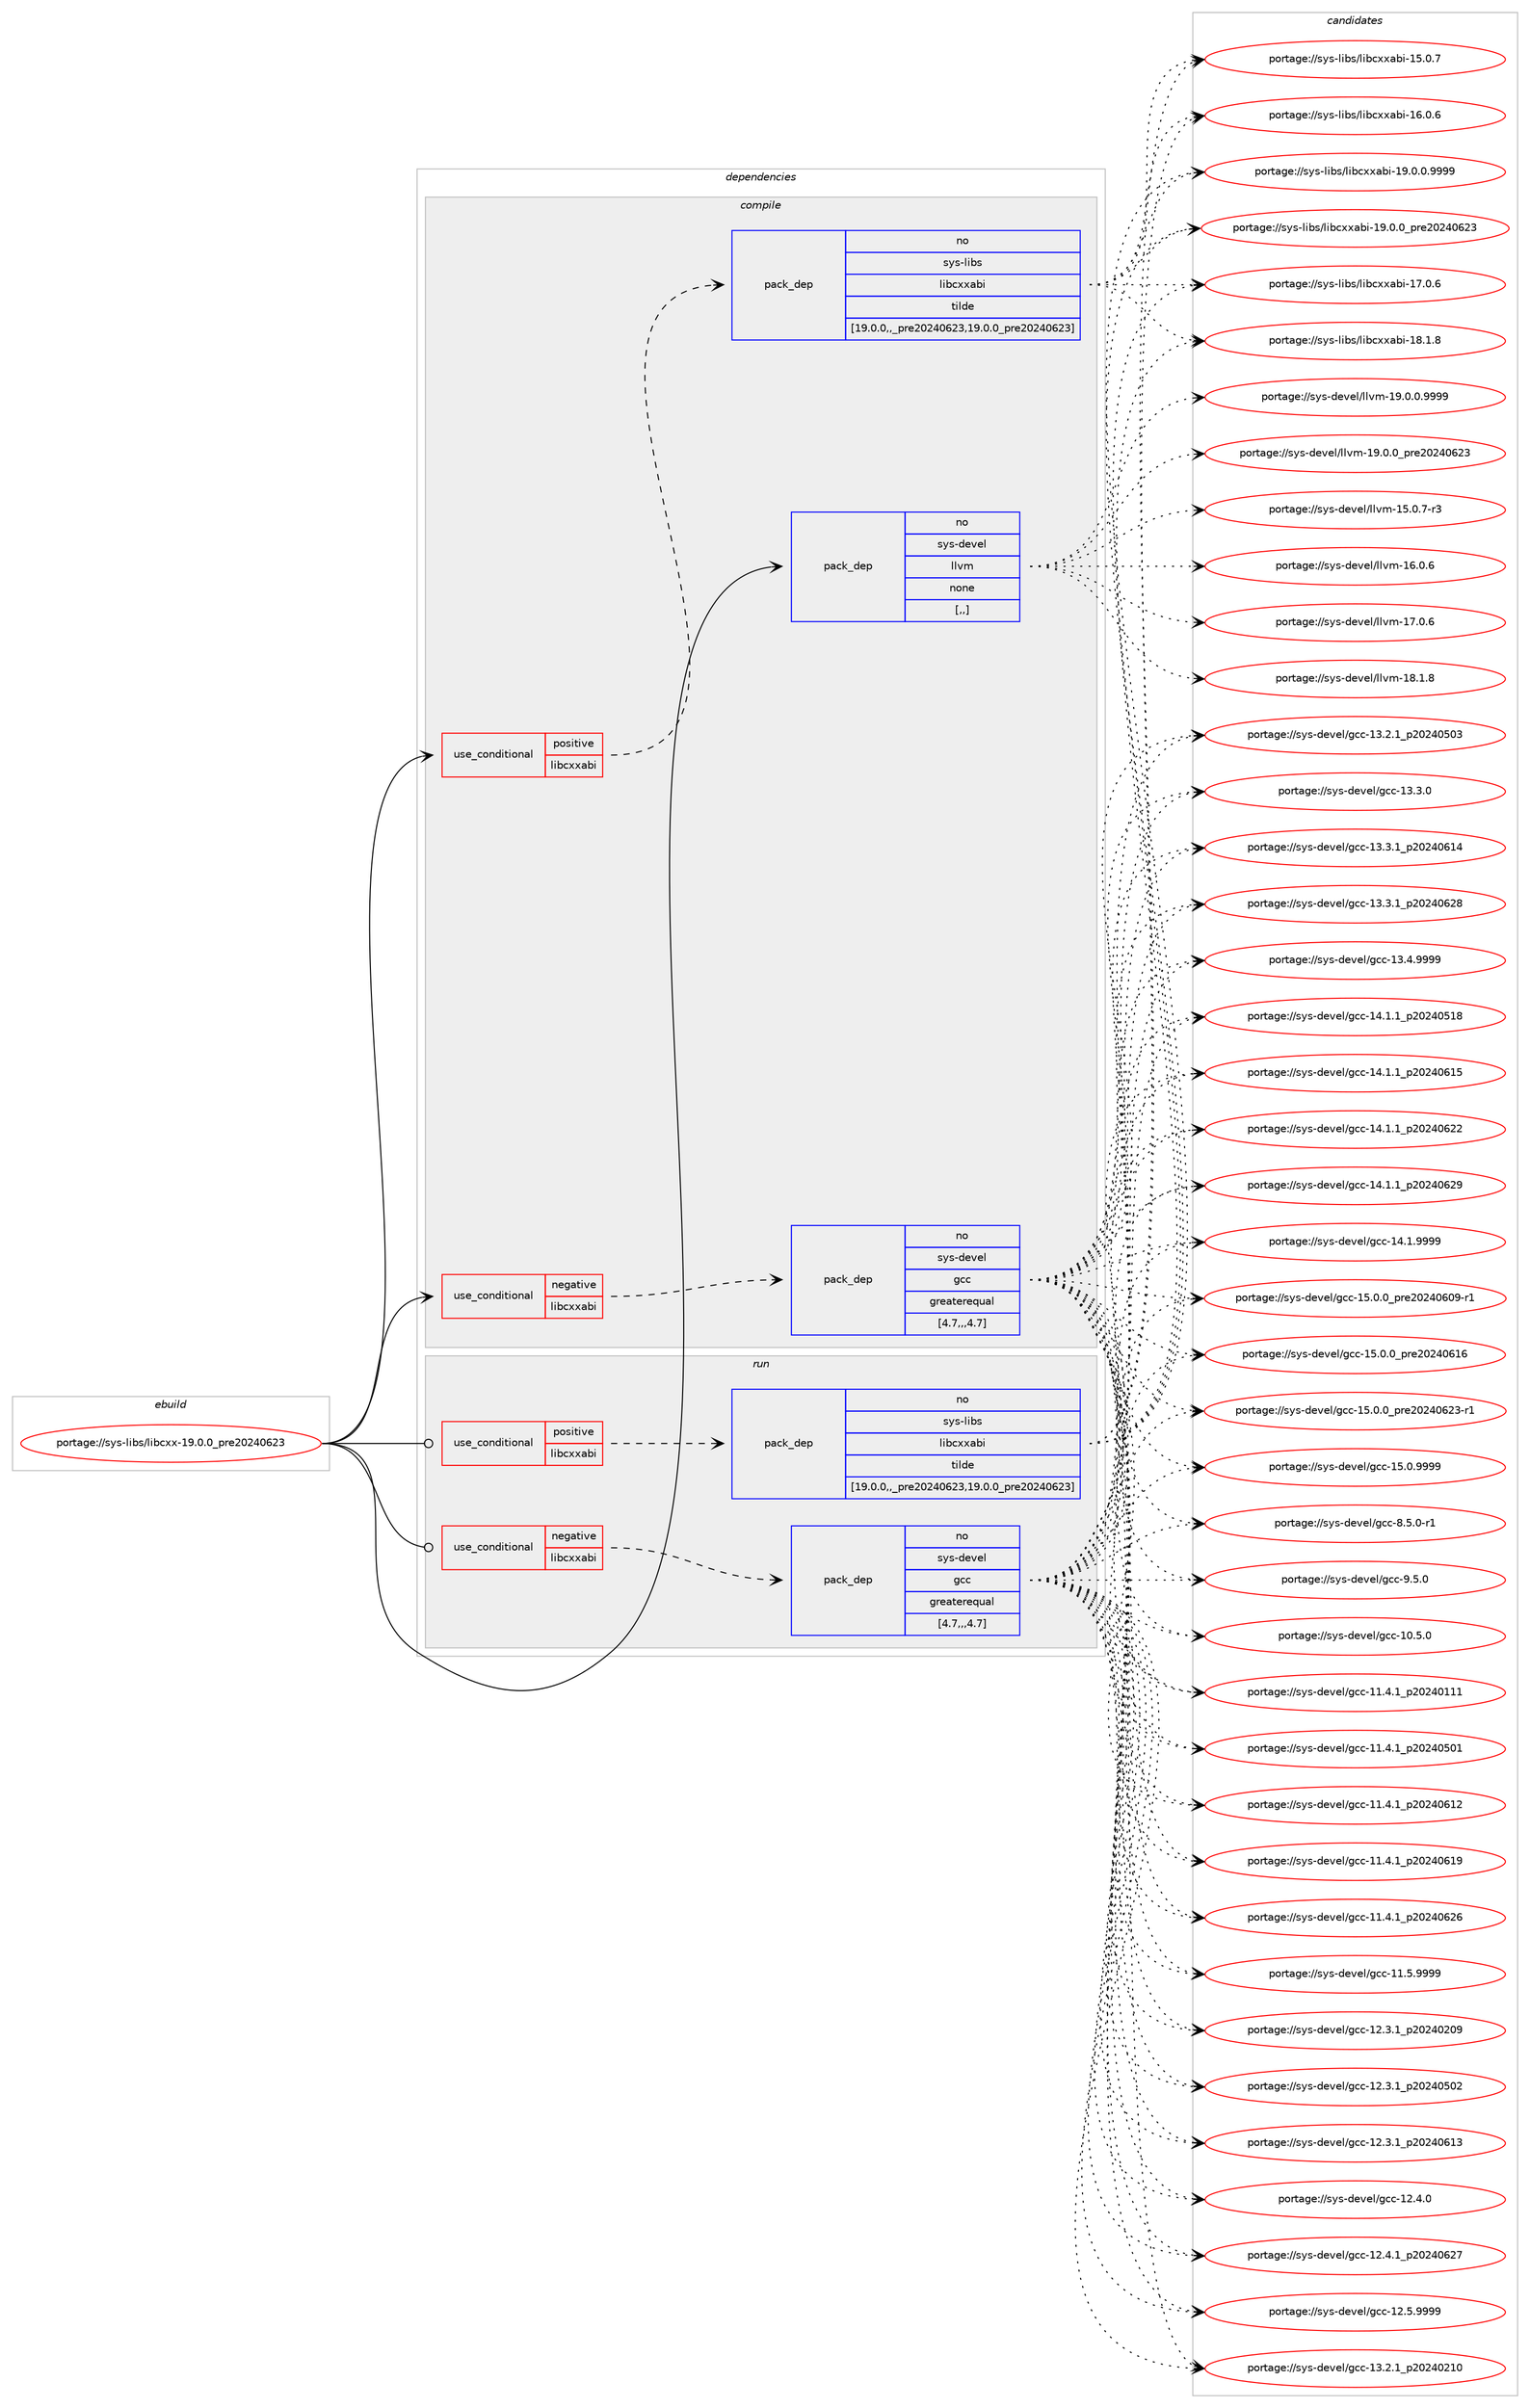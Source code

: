 digraph prolog {

# *************
# Graph options
# *************

newrank=true;
concentrate=true;
compound=true;
graph [rankdir=LR,fontname=Helvetica,fontsize=10,ranksep=1.5];#, ranksep=2.5, nodesep=0.2];
edge  [arrowhead=vee];
node  [fontname=Helvetica,fontsize=10];

# **********
# The ebuild
# **********

subgraph cluster_leftcol {
color=gray;
rank=same;
label=<<i>ebuild</i>>;
id [label="portage://sys-libs/libcxx-19.0.0_pre20240623", color=red, width=4, href="../sys-libs/libcxx-19.0.0_pre20240623.svg"];
}

# ****************
# The dependencies
# ****************

subgraph cluster_midcol {
color=gray;
label=<<i>dependencies</i>>;
subgraph cluster_compile {
fillcolor="#eeeeee";
style=filled;
label=<<i>compile</i>>;
subgraph cond114669 {
dependency430774 [label=<<TABLE BORDER="0" CELLBORDER="1" CELLSPACING="0" CELLPADDING="4"><TR><TD ROWSPAN="3" CELLPADDING="10">use_conditional</TD></TR><TR><TD>negative</TD></TR><TR><TD>libcxxabi</TD></TR></TABLE>>, shape=none, color=red];
subgraph pack313180 {
dependency430775 [label=<<TABLE BORDER="0" CELLBORDER="1" CELLSPACING="0" CELLPADDING="4" WIDTH="220"><TR><TD ROWSPAN="6" CELLPADDING="30">pack_dep</TD></TR><TR><TD WIDTH="110">no</TD></TR><TR><TD>sys-devel</TD></TR><TR><TD>gcc</TD></TR><TR><TD>greaterequal</TD></TR><TR><TD>[4.7,,,4.7]</TD></TR></TABLE>>, shape=none, color=blue];
}
dependency430774:e -> dependency430775:w [weight=20,style="dashed",arrowhead="vee"];
}
id:e -> dependency430774:w [weight=20,style="solid",arrowhead="vee"];
subgraph cond114670 {
dependency430776 [label=<<TABLE BORDER="0" CELLBORDER="1" CELLSPACING="0" CELLPADDING="4"><TR><TD ROWSPAN="3" CELLPADDING="10">use_conditional</TD></TR><TR><TD>positive</TD></TR><TR><TD>libcxxabi</TD></TR></TABLE>>, shape=none, color=red];
subgraph pack313181 {
dependency430777 [label=<<TABLE BORDER="0" CELLBORDER="1" CELLSPACING="0" CELLPADDING="4" WIDTH="220"><TR><TD ROWSPAN="6" CELLPADDING="30">pack_dep</TD></TR><TR><TD WIDTH="110">no</TD></TR><TR><TD>sys-libs</TD></TR><TR><TD>libcxxabi</TD></TR><TR><TD>tilde</TD></TR><TR><TD>[19.0.0,,_pre20240623,19.0.0_pre20240623]</TD></TR></TABLE>>, shape=none, color=blue];
}
dependency430776:e -> dependency430777:w [weight=20,style="dashed",arrowhead="vee"];
}
id:e -> dependency430776:w [weight=20,style="solid",arrowhead="vee"];
subgraph pack313182 {
dependency430778 [label=<<TABLE BORDER="0" CELLBORDER="1" CELLSPACING="0" CELLPADDING="4" WIDTH="220"><TR><TD ROWSPAN="6" CELLPADDING="30">pack_dep</TD></TR><TR><TD WIDTH="110">no</TD></TR><TR><TD>sys-devel</TD></TR><TR><TD>llvm</TD></TR><TR><TD>none</TD></TR><TR><TD>[,,]</TD></TR></TABLE>>, shape=none, color=blue];
}
id:e -> dependency430778:w [weight=20,style="solid",arrowhead="vee"];
}
subgraph cluster_compileandrun {
fillcolor="#eeeeee";
style=filled;
label=<<i>compile and run</i>>;
}
subgraph cluster_run {
fillcolor="#eeeeee";
style=filled;
label=<<i>run</i>>;
subgraph cond114671 {
dependency430779 [label=<<TABLE BORDER="0" CELLBORDER="1" CELLSPACING="0" CELLPADDING="4"><TR><TD ROWSPAN="3" CELLPADDING="10">use_conditional</TD></TR><TR><TD>negative</TD></TR><TR><TD>libcxxabi</TD></TR></TABLE>>, shape=none, color=red];
subgraph pack313183 {
dependency430780 [label=<<TABLE BORDER="0" CELLBORDER="1" CELLSPACING="0" CELLPADDING="4" WIDTH="220"><TR><TD ROWSPAN="6" CELLPADDING="30">pack_dep</TD></TR><TR><TD WIDTH="110">no</TD></TR><TR><TD>sys-devel</TD></TR><TR><TD>gcc</TD></TR><TR><TD>greaterequal</TD></TR><TR><TD>[4.7,,,4.7]</TD></TR></TABLE>>, shape=none, color=blue];
}
dependency430779:e -> dependency430780:w [weight=20,style="dashed",arrowhead="vee"];
}
id:e -> dependency430779:w [weight=20,style="solid",arrowhead="odot"];
subgraph cond114672 {
dependency430781 [label=<<TABLE BORDER="0" CELLBORDER="1" CELLSPACING="0" CELLPADDING="4"><TR><TD ROWSPAN="3" CELLPADDING="10">use_conditional</TD></TR><TR><TD>positive</TD></TR><TR><TD>libcxxabi</TD></TR></TABLE>>, shape=none, color=red];
subgraph pack313184 {
dependency430782 [label=<<TABLE BORDER="0" CELLBORDER="1" CELLSPACING="0" CELLPADDING="4" WIDTH="220"><TR><TD ROWSPAN="6" CELLPADDING="30">pack_dep</TD></TR><TR><TD WIDTH="110">no</TD></TR><TR><TD>sys-libs</TD></TR><TR><TD>libcxxabi</TD></TR><TR><TD>tilde</TD></TR><TR><TD>[19.0.0,,_pre20240623,19.0.0_pre20240623]</TD></TR></TABLE>>, shape=none, color=blue];
}
dependency430781:e -> dependency430782:w [weight=20,style="dashed",arrowhead="vee"];
}
id:e -> dependency430781:w [weight=20,style="solid",arrowhead="odot"];
}
}

# **************
# The candidates
# **************

subgraph cluster_choices {
rank=same;
color=gray;
label=<<i>candidates</i>>;

subgraph choice313180 {
color=black;
nodesep=1;
choice1151211154510010111810110847103999945494846534648 [label="portage://sys-devel/gcc-10.5.0", color=red, width=4,href="../sys-devel/gcc-10.5.0.svg"];
choice1151211154510010111810110847103999945494946524649951125048505248494949 [label="portage://sys-devel/gcc-11.4.1_p20240111", color=red, width=4,href="../sys-devel/gcc-11.4.1_p20240111.svg"];
choice1151211154510010111810110847103999945494946524649951125048505248534849 [label="portage://sys-devel/gcc-11.4.1_p20240501", color=red, width=4,href="../sys-devel/gcc-11.4.1_p20240501.svg"];
choice1151211154510010111810110847103999945494946524649951125048505248544950 [label="portage://sys-devel/gcc-11.4.1_p20240612", color=red, width=4,href="../sys-devel/gcc-11.4.1_p20240612.svg"];
choice1151211154510010111810110847103999945494946524649951125048505248544957 [label="portage://sys-devel/gcc-11.4.1_p20240619", color=red, width=4,href="../sys-devel/gcc-11.4.1_p20240619.svg"];
choice1151211154510010111810110847103999945494946524649951125048505248545054 [label="portage://sys-devel/gcc-11.4.1_p20240626", color=red, width=4,href="../sys-devel/gcc-11.4.1_p20240626.svg"];
choice1151211154510010111810110847103999945494946534657575757 [label="portage://sys-devel/gcc-11.5.9999", color=red, width=4,href="../sys-devel/gcc-11.5.9999.svg"];
choice1151211154510010111810110847103999945495046514649951125048505248504857 [label="portage://sys-devel/gcc-12.3.1_p20240209", color=red, width=4,href="../sys-devel/gcc-12.3.1_p20240209.svg"];
choice1151211154510010111810110847103999945495046514649951125048505248534850 [label="portage://sys-devel/gcc-12.3.1_p20240502", color=red, width=4,href="../sys-devel/gcc-12.3.1_p20240502.svg"];
choice1151211154510010111810110847103999945495046514649951125048505248544951 [label="portage://sys-devel/gcc-12.3.1_p20240613", color=red, width=4,href="../sys-devel/gcc-12.3.1_p20240613.svg"];
choice1151211154510010111810110847103999945495046524648 [label="portage://sys-devel/gcc-12.4.0", color=red, width=4,href="../sys-devel/gcc-12.4.0.svg"];
choice1151211154510010111810110847103999945495046524649951125048505248545055 [label="portage://sys-devel/gcc-12.4.1_p20240627", color=red, width=4,href="../sys-devel/gcc-12.4.1_p20240627.svg"];
choice1151211154510010111810110847103999945495046534657575757 [label="portage://sys-devel/gcc-12.5.9999", color=red, width=4,href="../sys-devel/gcc-12.5.9999.svg"];
choice1151211154510010111810110847103999945495146504649951125048505248504948 [label="portage://sys-devel/gcc-13.2.1_p20240210", color=red, width=4,href="../sys-devel/gcc-13.2.1_p20240210.svg"];
choice1151211154510010111810110847103999945495146504649951125048505248534851 [label="portage://sys-devel/gcc-13.2.1_p20240503", color=red, width=4,href="../sys-devel/gcc-13.2.1_p20240503.svg"];
choice1151211154510010111810110847103999945495146514648 [label="portage://sys-devel/gcc-13.3.0", color=red, width=4,href="../sys-devel/gcc-13.3.0.svg"];
choice1151211154510010111810110847103999945495146514649951125048505248544952 [label="portage://sys-devel/gcc-13.3.1_p20240614", color=red, width=4,href="../sys-devel/gcc-13.3.1_p20240614.svg"];
choice1151211154510010111810110847103999945495146514649951125048505248545056 [label="portage://sys-devel/gcc-13.3.1_p20240628", color=red, width=4,href="../sys-devel/gcc-13.3.1_p20240628.svg"];
choice1151211154510010111810110847103999945495146524657575757 [label="portage://sys-devel/gcc-13.4.9999", color=red, width=4,href="../sys-devel/gcc-13.4.9999.svg"];
choice1151211154510010111810110847103999945495246494649951125048505248534956 [label="portage://sys-devel/gcc-14.1.1_p20240518", color=red, width=4,href="../sys-devel/gcc-14.1.1_p20240518.svg"];
choice1151211154510010111810110847103999945495246494649951125048505248544953 [label="portage://sys-devel/gcc-14.1.1_p20240615", color=red, width=4,href="../sys-devel/gcc-14.1.1_p20240615.svg"];
choice1151211154510010111810110847103999945495246494649951125048505248545050 [label="portage://sys-devel/gcc-14.1.1_p20240622", color=red, width=4,href="../sys-devel/gcc-14.1.1_p20240622.svg"];
choice1151211154510010111810110847103999945495246494649951125048505248545057 [label="portage://sys-devel/gcc-14.1.1_p20240629", color=red, width=4,href="../sys-devel/gcc-14.1.1_p20240629.svg"];
choice1151211154510010111810110847103999945495246494657575757 [label="portage://sys-devel/gcc-14.1.9999", color=red, width=4,href="../sys-devel/gcc-14.1.9999.svg"];
choice11512111545100101118101108471039999454953464846489511211410150485052485448574511449 [label="portage://sys-devel/gcc-15.0.0_pre20240609-r1", color=red, width=4,href="../sys-devel/gcc-15.0.0_pre20240609-r1.svg"];
choice1151211154510010111810110847103999945495346484648951121141015048505248544954 [label="portage://sys-devel/gcc-15.0.0_pre20240616", color=red, width=4,href="../sys-devel/gcc-15.0.0_pre20240616.svg"];
choice11512111545100101118101108471039999454953464846489511211410150485052485450514511449 [label="portage://sys-devel/gcc-15.0.0_pre20240623-r1", color=red, width=4,href="../sys-devel/gcc-15.0.0_pre20240623-r1.svg"];
choice1151211154510010111810110847103999945495346484657575757 [label="portage://sys-devel/gcc-15.0.9999", color=red, width=4,href="../sys-devel/gcc-15.0.9999.svg"];
choice115121115451001011181011084710399994556465346484511449 [label="portage://sys-devel/gcc-8.5.0-r1", color=red, width=4,href="../sys-devel/gcc-8.5.0-r1.svg"];
choice11512111545100101118101108471039999455746534648 [label="portage://sys-devel/gcc-9.5.0", color=red, width=4,href="../sys-devel/gcc-9.5.0.svg"];
dependency430775:e -> choice1151211154510010111810110847103999945494846534648:w [style=dotted,weight="100"];
dependency430775:e -> choice1151211154510010111810110847103999945494946524649951125048505248494949:w [style=dotted,weight="100"];
dependency430775:e -> choice1151211154510010111810110847103999945494946524649951125048505248534849:w [style=dotted,weight="100"];
dependency430775:e -> choice1151211154510010111810110847103999945494946524649951125048505248544950:w [style=dotted,weight="100"];
dependency430775:e -> choice1151211154510010111810110847103999945494946524649951125048505248544957:w [style=dotted,weight="100"];
dependency430775:e -> choice1151211154510010111810110847103999945494946524649951125048505248545054:w [style=dotted,weight="100"];
dependency430775:e -> choice1151211154510010111810110847103999945494946534657575757:w [style=dotted,weight="100"];
dependency430775:e -> choice1151211154510010111810110847103999945495046514649951125048505248504857:w [style=dotted,weight="100"];
dependency430775:e -> choice1151211154510010111810110847103999945495046514649951125048505248534850:w [style=dotted,weight="100"];
dependency430775:e -> choice1151211154510010111810110847103999945495046514649951125048505248544951:w [style=dotted,weight="100"];
dependency430775:e -> choice1151211154510010111810110847103999945495046524648:w [style=dotted,weight="100"];
dependency430775:e -> choice1151211154510010111810110847103999945495046524649951125048505248545055:w [style=dotted,weight="100"];
dependency430775:e -> choice1151211154510010111810110847103999945495046534657575757:w [style=dotted,weight="100"];
dependency430775:e -> choice1151211154510010111810110847103999945495146504649951125048505248504948:w [style=dotted,weight="100"];
dependency430775:e -> choice1151211154510010111810110847103999945495146504649951125048505248534851:w [style=dotted,weight="100"];
dependency430775:e -> choice1151211154510010111810110847103999945495146514648:w [style=dotted,weight="100"];
dependency430775:e -> choice1151211154510010111810110847103999945495146514649951125048505248544952:w [style=dotted,weight="100"];
dependency430775:e -> choice1151211154510010111810110847103999945495146514649951125048505248545056:w [style=dotted,weight="100"];
dependency430775:e -> choice1151211154510010111810110847103999945495146524657575757:w [style=dotted,weight="100"];
dependency430775:e -> choice1151211154510010111810110847103999945495246494649951125048505248534956:w [style=dotted,weight="100"];
dependency430775:e -> choice1151211154510010111810110847103999945495246494649951125048505248544953:w [style=dotted,weight="100"];
dependency430775:e -> choice1151211154510010111810110847103999945495246494649951125048505248545050:w [style=dotted,weight="100"];
dependency430775:e -> choice1151211154510010111810110847103999945495246494649951125048505248545057:w [style=dotted,weight="100"];
dependency430775:e -> choice1151211154510010111810110847103999945495246494657575757:w [style=dotted,weight="100"];
dependency430775:e -> choice11512111545100101118101108471039999454953464846489511211410150485052485448574511449:w [style=dotted,weight="100"];
dependency430775:e -> choice1151211154510010111810110847103999945495346484648951121141015048505248544954:w [style=dotted,weight="100"];
dependency430775:e -> choice11512111545100101118101108471039999454953464846489511211410150485052485450514511449:w [style=dotted,weight="100"];
dependency430775:e -> choice1151211154510010111810110847103999945495346484657575757:w [style=dotted,weight="100"];
dependency430775:e -> choice115121115451001011181011084710399994556465346484511449:w [style=dotted,weight="100"];
dependency430775:e -> choice11512111545100101118101108471039999455746534648:w [style=dotted,weight="100"];
}
subgraph choice313181 {
color=black;
nodesep=1;
choice1151211154510810598115471081059899120120979810545495346484655 [label="portage://sys-libs/libcxxabi-15.0.7", color=red, width=4,href="../sys-libs/libcxxabi-15.0.7.svg"];
choice1151211154510810598115471081059899120120979810545495446484654 [label="portage://sys-libs/libcxxabi-16.0.6", color=red, width=4,href="../sys-libs/libcxxabi-16.0.6.svg"];
choice1151211154510810598115471081059899120120979810545495546484654 [label="portage://sys-libs/libcxxabi-17.0.6", color=red, width=4,href="../sys-libs/libcxxabi-17.0.6.svg"];
choice1151211154510810598115471081059899120120979810545495646494656 [label="portage://sys-libs/libcxxabi-18.1.8", color=red, width=4,href="../sys-libs/libcxxabi-18.1.8.svg"];
choice11512111545108105981154710810598991201209798105454957464846484657575757 [label="portage://sys-libs/libcxxabi-19.0.0.9999", color=red, width=4,href="../sys-libs/libcxxabi-19.0.0.9999.svg"];
choice1151211154510810598115471081059899120120979810545495746484648951121141015048505248545051 [label="portage://sys-libs/libcxxabi-19.0.0_pre20240623", color=red, width=4,href="../sys-libs/libcxxabi-19.0.0_pre20240623.svg"];
dependency430777:e -> choice1151211154510810598115471081059899120120979810545495346484655:w [style=dotted,weight="100"];
dependency430777:e -> choice1151211154510810598115471081059899120120979810545495446484654:w [style=dotted,weight="100"];
dependency430777:e -> choice1151211154510810598115471081059899120120979810545495546484654:w [style=dotted,weight="100"];
dependency430777:e -> choice1151211154510810598115471081059899120120979810545495646494656:w [style=dotted,weight="100"];
dependency430777:e -> choice11512111545108105981154710810598991201209798105454957464846484657575757:w [style=dotted,weight="100"];
dependency430777:e -> choice1151211154510810598115471081059899120120979810545495746484648951121141015048505248545051:w [style=dotted,weight="100"];
}
subgraph choice313182 {
color=black;
nodesep=1;
choice1151211154510010111810110847108108118109454953464846554511451 [label="portage://sys-devel/llvm-15.0.7-r3", color=red, width=4,href="../sys-devel/llvm-15.0.7-r3.svg"];
choice115121115451001011181011084710810811810945495446484654 [label="portage://sys-devel/llvm-16.0.6", color=red, width=4,href="../sys-devel/llvm-16.0.6.svg"];
choice115121115451001011181011084710810811810945495546484654 [label="portage://sys-devel/llvm-17.0.6", color=red, width=4,href="../sys-devel/llvm-17.0.6.svg"];
choice115121115451001011181011084710810811810945495646494656 [label="portage://sys-devel/llvm-18.1.8", color=red, width=4,href="../sys-devel/llvm-18.1.8.svg"];
choice1151211154510010111810110847108108118109454957464846484657575757 [label="portage://sys-devel/llvm-19.0.0.9999", color=red, width=4,href="../sys-devel/llvm-19.0.0.9999.svg"];
choice115121115451001011181011084710810811810945495746484648951121141015048505248545051 [label="portage://sys-devel/llvm-19.0.0_pre20240623", color=red, width=4,href="../sys-devel/llvm-19.0.0_pre20240623.svg"];
dependency430778:e -> choice1151211154510010111810110847108108118109454953464846554511451:w [style=dotted,weight="100"];
dependency430778:e -> choice115121115451001011181011084710810811810945495446484654:w [style=dotted,weight="100"];
dependency430778:e -> choice115121115451001011181011084710810811810945495546484654:w [style=dotted,weight="100"];
dependency430778:e -> choice115121115451001011181011084710810811810945495646494656:w [style=dotted,weight="100"];
dependency430778:e -> choice1151211154510010111810110847108108118109454957464846484657575757:w [style=dotted,weight="100"];
dependency430778:e -> choice115121115451001011181011084710810811810945495746484648951121141015048505248545051:w [style=dotted,weight="100"];
}
subgraph choice313183 {
color=black;
nodesep=1;
choice1151211154510010111810110847103999945494846534648 [label="portage://sys-devel/gcc-10.5.0", color=red, width=4,href="../sys-devel/gcc-10.5.0.svg"];
choice1151211154510010111810110847103999945494946524649951125048505248494949 [label="portage://sys-devel/gcc-11.4.1_p20240111", color=red, width=4,href="../sys-devel/gcc-11.4.1_p20240111.svg"];
choice1151211154510010111810110847103999945494946524649951125048505248534849 [label="portage://sys-devel/gcc-11.4.1_p20240501", color=red, width=4,href="../sys-devel/gcc-11.4.1_p20240501.svg"];
choice1151211154510010111810110847103999945494946524649951125048505248544950 [label="portage://sys-devel/gcc-11.4.1_p20240612", color=red, width=4,href="../sys-devel/gcc-11.4.1_p20240612.svg"];
choice1151211154510010111810110847103999945494946524649951125048505248544957 [label="portage://sys-devel/gcc-11.4.1_p20240619", color=red, width=4,href="../sys-devel/gcc-11.4.1_p20240619.svg"];
choice1151211154510010111810110847103999945494946524649951125048505248545054 [label="portage://sys-devel/gcc-11.4.1_p20240626", color=red, width=4,href="../sys-devel/gcc-11.4.1_p20240626.svg"];
choice1151211154510010111810110847103999945494946534657575757 [label="portage://sys-devel/gcc-11.5.9999", color=red, width=4,href="../sys-devel/gcc-11.5.9999.svg"];
choice1151211154510010111810110847103999945495046514649951125048505248504857 [label="portage://sys-devel/gcc-12.3.1_p20240209", color=red, width=4,href="../sys-devel/gcc-12.3.1_p20240209.svg"];
choice1151211154510010111810110847103999945495046514649951125048505248534850 [label="portage://sys-devel/gcc-12.3.1_p20240502", color=red, width=4,href="../sys-devel/gcc-12.3.1_p20240502.svg"];
choice1151211154510010111810110847103999945495046514649951125048505248544951 [label="portage://sys-devel/gcc-12.3.1_p20240613", color=red, width=4,href="../sys-devel/gcc-12.3.1_p20240613.svg"];
choice1151211154510010111810110847103999945495046524648 [label="portage://sys-devel/gcc-12.4.0", color=red, width=4,href="../sys-devel/gcc-12.4.0.svg"];
choice1151211154510010111810110847103999945495046524649951125048505248545055 [label="portage://sys-devel/gcc-12.4.1_p20240627", color=red, width=4,href="../sys-devel/gcc-12.4.1_p20240627.svg"];
choice1151211154510010111810110847103999945495046534657575757 [label="portage://sys-devel/gcc-12.5.9999", color=red, width=4,href="../sys-devel/gcc-12.5.9999.svg"];
choice1151211154510010111810110847103999945495146504649951125048505248504948 [label="portage://sys-devel/gcc-13.2.1_p20240210", color=red, width=4,href="../sys-devel/gcc-13.2.1_p20240210.svg"];
choice1151211154510010111810110847103999945495146504649951125048505248534851 [label="portage://sys-devel/gcc-13.2.1_p20240503", color=red, width=4,href="../sys-devel/gcc-13.2.1_p20240503.svg"];
choice1151211154510010111810110847103999945495146514648 [label="portage://sys-devel/gcc-13.3.0", color=red, width=4,href="../sys-devel/gcc-13.3.0.svg"];
choice1151211154510010111810110847103999945495146514649951125048505248544952 [label="portage://sys-devel/gcc-13.3.1_p20240614", color=red, width=4,href="../sys-devel/gcc-13.3.1_p20240614.svg"];
choice1151211154510010111810110847103999945495146514649951125048505248545056 [label="portage://sys-devel/gcc-13.3.1_p20240628", color=red, width=4,href="../sys-devel/gcc-13.3.1_p20240628.svg"];
choice1151211154510010111810110847103999945495146524657575757 [label="portage://sys-devel/gcc-13.4.9999", color=red, width=4,href="../sys-devel/gcc-13.4.9999.svg"];
choice1151211154510010111810110847103999945495246494649951125048505248534956 [label="portage://sys-devel/gcc-14.1.1_p20240518", color=red, width=4,href="../sys-devel/gcc-14.1.1_p20240518.svg"];
choice1151211154510010111810110847103999945495246494649951125048505248544953 [label="portage://sys-devel/gcc-14.1.1_p20240615", color=red, width=4,href="../sys-devel/gcc-14.1.1_p20240615.svg"];
choice1151211154510010111810110847103999945495246494649951125048505248545050 [label="portage://sys-devel/gcc-14.1.1_p20240622", color=red, width=4,href="../sys-devel/gcc-14.1.1_p20240622.svg"];
choice1151211154510010111810110847103999945495246494649951125048505248545057 [label="portage://sys-devel/gcc-14.1.1_p20240629", color=red, width=4,href="../sys-devel/gcc-14.1.1_p20240629.svg"];
choice1151211154510010111810110847103999945495246494657575757 [label="portage://sys-devel/gcc-14.1.9999", color=red, width=4,href="../sys-devel/gcc-14.1.9999.svg"];
choice11512111545100101118101108471039999454953464846489511211410150485052485448574511449 [label="portage://sys-devel/gcc-15.0.0_pre20240609-r1", color=red, width=4,href="../sys-devel/gcc-15.0.0_pre20240609-r1.svg"];
choice1151211154510010111810110847103999945495346484648951121141015048505248544954 [label="portage://sys-devel/gcc-15.0.0_pre20240616", color=red, width=4,href="../sys-devel/gcc-15.0.0_pre20240616.svg"];
choice11512111545100101118101108471039999454953464846489511211410150485052485450514511449 [label="portage://sys-devel/gcc-15.0.0_pre20240623-r1", color=red, width=4,href="../sys-devel/gcc-15.0.0_pre20240623-r1.svg"];
choice1151211154510010111810110847103999945495346484657575757 [label="portage://sys-devel/gcc-15.0.9999", color=red, width=4,href="../sys-devel/gcc-15.0.9999.svg"];
choice115121115451001011181011084710399994556465346484511449 [label="portage://sys-devel/gcc-8.5.0-r1", color=red, width=4,href="../sys-devel/gcc-8.5.0-r1.svg"];
choice11512111545100101118101108471039999455746534648 [label="portage://sys-devel/gcc-9.5.0", color=red, width=4,href="../sys-devel/gcc-9.5.0.svg"];
dependency430780:e -> choice1151211154510010111810110847103999945494846534648:w [style=dotted,weight="100"];
dependency430780:e -> choice1151211154510010111810110847103999945494946524649951125048505248494949:w [style=dotted,weight="100"];
dependency430780:e -> choice1151211154510010111810110847103999945494946524649951125048505248534849:w [style=dotted,weight="100"];
dependency430780:e -> choice1151211154510010111810110847103999945494946524649951125048505248544950:w [style=dotted,weight="100"];
dependency430780:e -> choice1151211154510010111810110847103999945494946524649951125048505248544957:w [style=dotted,weight="100"];
dependency430780:e -> choice1151211154510010111810110847103999945494946524649951125048505248545054:w [style=dotted,weight="100"];
dependency430780:e -> choice1151211154510010111810110847103999945494946534657575757:w [style=dotted,weight="100"];
dependency430780:e -> choice1151211154510010111810110847103999945495046514649951125048505248504857:w [style=dotted,weight="100"];
dependency430780:e -> choice1151211154510010111810110847103999945495046514649951125048505248534850:w [style=dotted,weight="100"];
dependency430780:e -> choice1151211154510010111810110847103999945495046514649951125048505248544951:w [style=dotted,weight="100"];
dependency430780:e -> choice1151211154510010111810110847103999945495046524648:w [style=dotted,weight="100"];
dependency430780:e -> choice1151211154510010111810110847103999945495046524649951125048505248545055:w [style=dotted,weight="100"];
dependency430780:e -> choice1151211154510010111810110847103999945495046534657575757:w [style=dotted,weight="100"];
dependency430780:e -> choice1151211154510010111810110847103999945495146504649951125048505248504948:w [style=dotted,weight="100"];
dependency430780:e -> choice1151211154510010111810110847103999945495146504649951125048505248534851:w [style=dotted,weight="100"];
dependency430780:e -> choice1151211154510010111810110847103999945495146514648:w [style=dotted,weight="100"];
dependency430780:e -> choice1151211154510010111810110847103999945495146514649951125048505248544952:w [style=dotted,weight="100"];
dependency430780:e -> choice1151211154510010111810110847103999945495146514649951125048505248545056:w [style=dotted,weight="100"];
dependency430780:e -> choice1151211154510010111810110847103999945495146524657575757:w [style=dotted,weight="100"];
dependency430780:e -> choice1151211154510010111810110847103999945495246494649951125048505248534956:w [style=dotted,weight="100"];
dependency430780:e -> choice1151211154510010111810110847103999945495246494649951125048505248544953:w [style=dotted,weight="100"];
dependency430780:e -> choice1151211154510010111810110847103999945495246494649951125048505248545050:w [style=dotted,weight="100"];
dependency430780:e -> choice1151211154510010111810110847103999945495246494649951125048505248545057:w [style=dotted,weight="100"];
dependency430780:e -> choice1151211154510010111810110847103999945495246494657575757:w [style=dotted,weight="100"];
dependency430780:e -> choice11512111545100101118101108471039999454953464846489511211410150485052485448574511449:w [style=dotted,weight="100"];
dependency430780:e -> choice1151211154510010111810110847103999945495346484648951121141015048505248544954:w [style=dotted,weight="100"];
dependency430780:e -> choice11512111545100101118101108471039999454953464846489511211410150485052485450514511449:w [style=dotted,weight="100"];
dependency430780:e -> choice1151211154510010111810110847103999945495346484657575757:w [style=dotted,weight="100"];
dependency430780:e -> choice115121115451001011181011084710399994556465346484511449:w [style=dotted,weight="100"];
dependency430780:e -> choice11512111545100101118101108471039999455746534648:w [style=dotted,weight="100"];
}
subgraph choice313184 {
color=black;
nodesep=1;
choice1151211154510810598115471081059899120120979810545495346484655 [label="portage://sys-libs/libcxxabi-15.0.7", color=red, width=4,href="../sys-libs/libcxxabi-15.0.7.svg"];
choice1151211154510810598115471081059899120120979810545495446484654 [label="portage://sys-libs/libcxxabi-16.0.6", color=red, width=4,href="../sys-libs/libcxxabi-16.0.6.svg"];
choice1151211154510810598115471081059899120120979810545495546484654 [label="portage://sys-libs/libcxxabi-17.0.6", color=red, width=4,href="../sys-libs/libcxxabi-17.0.6.svg"];
choice1151211154510810598115471081059899120120979810545495646494656 [label="portage://sys-libs/libcxxabi-18.1.8", color=red, width=4,href="../sys-libs/libcxxabi-18.1.8.svg"];
choice11512111545108105981154710810598991201209798105454957464846484657575757 [label="portage://sys-libs/libcxxabi-19.0.0.9999", color=red, width=4,href="../sys-libs/libcxxabi-19.0.0.9999.svg"];
choice1151211154510810598115471081059899120120979810545495746484648951121141015048505248545051 [label="portage://sys-libs/libcxxabi-19.0.0_pre20240623", color=red, width=4,href="../sys-libs/libcxxabi-19.0.0_pre20240623.svg"];
dependency430782:e -> choice1151211154510810598115471081059899120120979810545495346484655:w [style=dotted,weight="100"];
dependency430782:e -> choice1151211154510810598115471081059899120120979810545495446484654:w [style=dotted,weight="100"];
dependency430782:e -> choice1151211154510810598115471081059899120120979810545495546484654:w [style=dotted,weight="100"];
dependency430782:e -> choice1151211154510810598115471081059899120120979810545495646494656:w [style=dotted,weight="100"];
dependency430782:e -> choice11512111545108105981154710810598991201209798105454957464846484657575757:w [style=dotted,weight="100"];
dependency430782:e -> choice1151211154510810598115471081059899120120979810545495746484648951121141015048505248545051:w [style=dotted,weight="100"];
}
}

}
